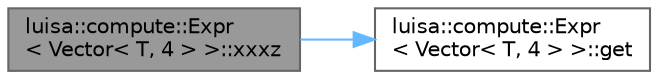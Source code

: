 digraph "luisa::compute::Expr&lt; Vector&lt; T, 4 &gt; &gt;::xxxz"
{
 // LATEX_PDF_SIZE
  bgcolor="transparent";
  edge [fontname=Helvetica,fontsize=10,labelfontname=Helvetica,labelfontsize=10];
  node [fontname=Helvetica,fontsize=10,shape=box,height=0.2,width=0.4];
  rankdir="LR";
  Node1 [id="Node000001",label="luisa::compute::Expr\l\< Vector\< T, 4 \> \>::xxxz",height=0.2,width=0.4,color="gray40", fillcolor="grey60", style="filled", fontcolor="black",tooltip=" "];
  Node1 -> Node2 [id="edge1_Node000001_Node000002",color="steelblue1",style="solid",tooltip=" "];
  Node2 [id="Node000002",label="luisa::compute::Expr\l\< Vector\< T, 4 \> \>::get",height=0.2,width=0.4,color="grey40", fillcolor="white", style="filled",URL="$structluisa_1_1compute_1_1_expr.html#a9b9aed37be7890d555d44f0cc1aa1444",tooltip=" "];
}
